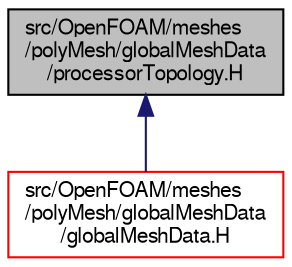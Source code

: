 digraph "src/OpenFOAM/meshes/polyMesh/globalMeshData/processorTopology.H"
{
  bgcolor="transparent";
  edge [fontname="FreeSans",fontsize="10",labelfontname="FreeSans",labelfontsize="10"];
  node [fontname="FreeSans",fontsize="10",shape=record];
  Node1 [label="src/OpenFOAM/meshes\l/polyMesh/globalMeshData\l/processorTopology.H",height=0.2,width=0.4,color="black", fillcolor="grey75", style="filled" fontcolor="black"];
  Node1 -> Node2 [dir="back",color="midnightblue",fontsize="10",style="solid",fontname="FreeSans"];
  Node2 [label="src/OpenFOAM/meshes\l/polyMesh/globalMeshData\l/globalMeshData.H",height=0.2,width=0.4,color="red",URL="$a08137.html"];
}
